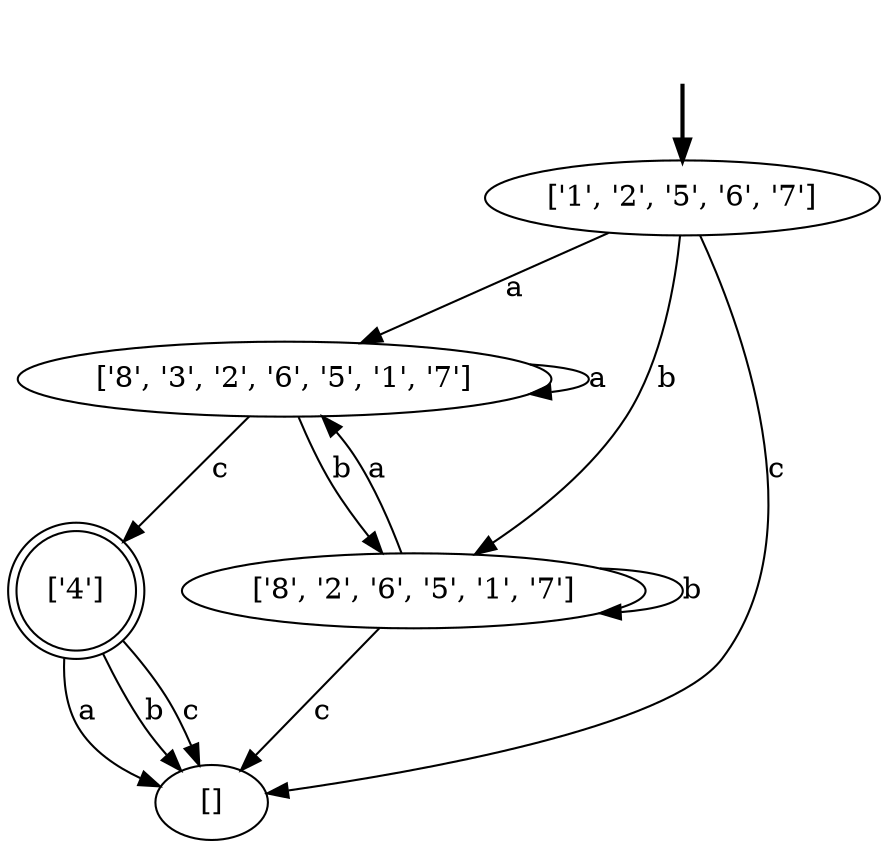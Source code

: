 digraph {
	fake [style=invisible]
	"['4']" [shape=doublecircle]
	"['1', '2', '5', '6', '7']" [root=true]
	"['8', '3', '2', '6', '5', '1', '7']"
	"['8', '2', '6', '5', '1', '7']"
	fake -> "['1', '2', '5', '6', '7']" [style=bold]
	"['1', '2', '5', '6', '7']" -> "['8', '3', '2', '6', '5', '1', '7']" [label=a]
	"['1', '2', '5', '6', '7']" -> "['8', '2', '6', '5', '1', '7']" [label=b]
	"['1', '2', '5', '6', '7']" -> "[]" [label=c]
	"['8', '3', '2', '6', '5', '1', '7']" -> "['8', '3', '2', '6', '5', '1', '7']" [label=a]
	"['8', '3', '2', '6', '5', '1', '7']" -> "['8', '2', '6', '5', '1', '7']" [label=b]
	"['8', '3', '2', '6', '5', '1', '7']" -> "['4']" [label=c]
	"['8', '2', '6', '5', '1', '7']" -> "['8', '3', '2', '6', '5', '1', '7']" [label=a]
	"['8', '2', '6', '5', '1', '7']" -> "['8', '2', '6', '5', '1', '7']" [label=b]
	"['8', '2', '6', '5', '1', '7']" -> "[]" [label=c]
	"['4']" -> "[]" [label=a]
	"['4']" -> "[]" [label=b]
	"['4']" -> "[]" [label=c]
}
